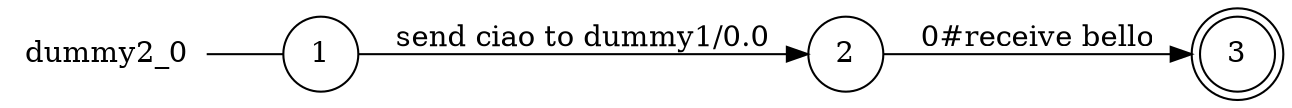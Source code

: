 digraph dummy2_0 {
	rankdir="LR";
	n_0 [label="dummy2_0", shape="plaintext"];
	n_1 [id="1", shape=circle, label="1"];
	n_0 -> n_1 [arrowhead=none];
	n_2 [id="2", shape=circle, label="2"];
	n_3 [id="3", shape=doublecircle, label="3"];

	n_1 -> n_2 [id="[$e|0]", label="send ciao to dummy1/0.0"];
	n_2 -> n_3 [id="[$e|1]", label="0#receive bello"];
}
